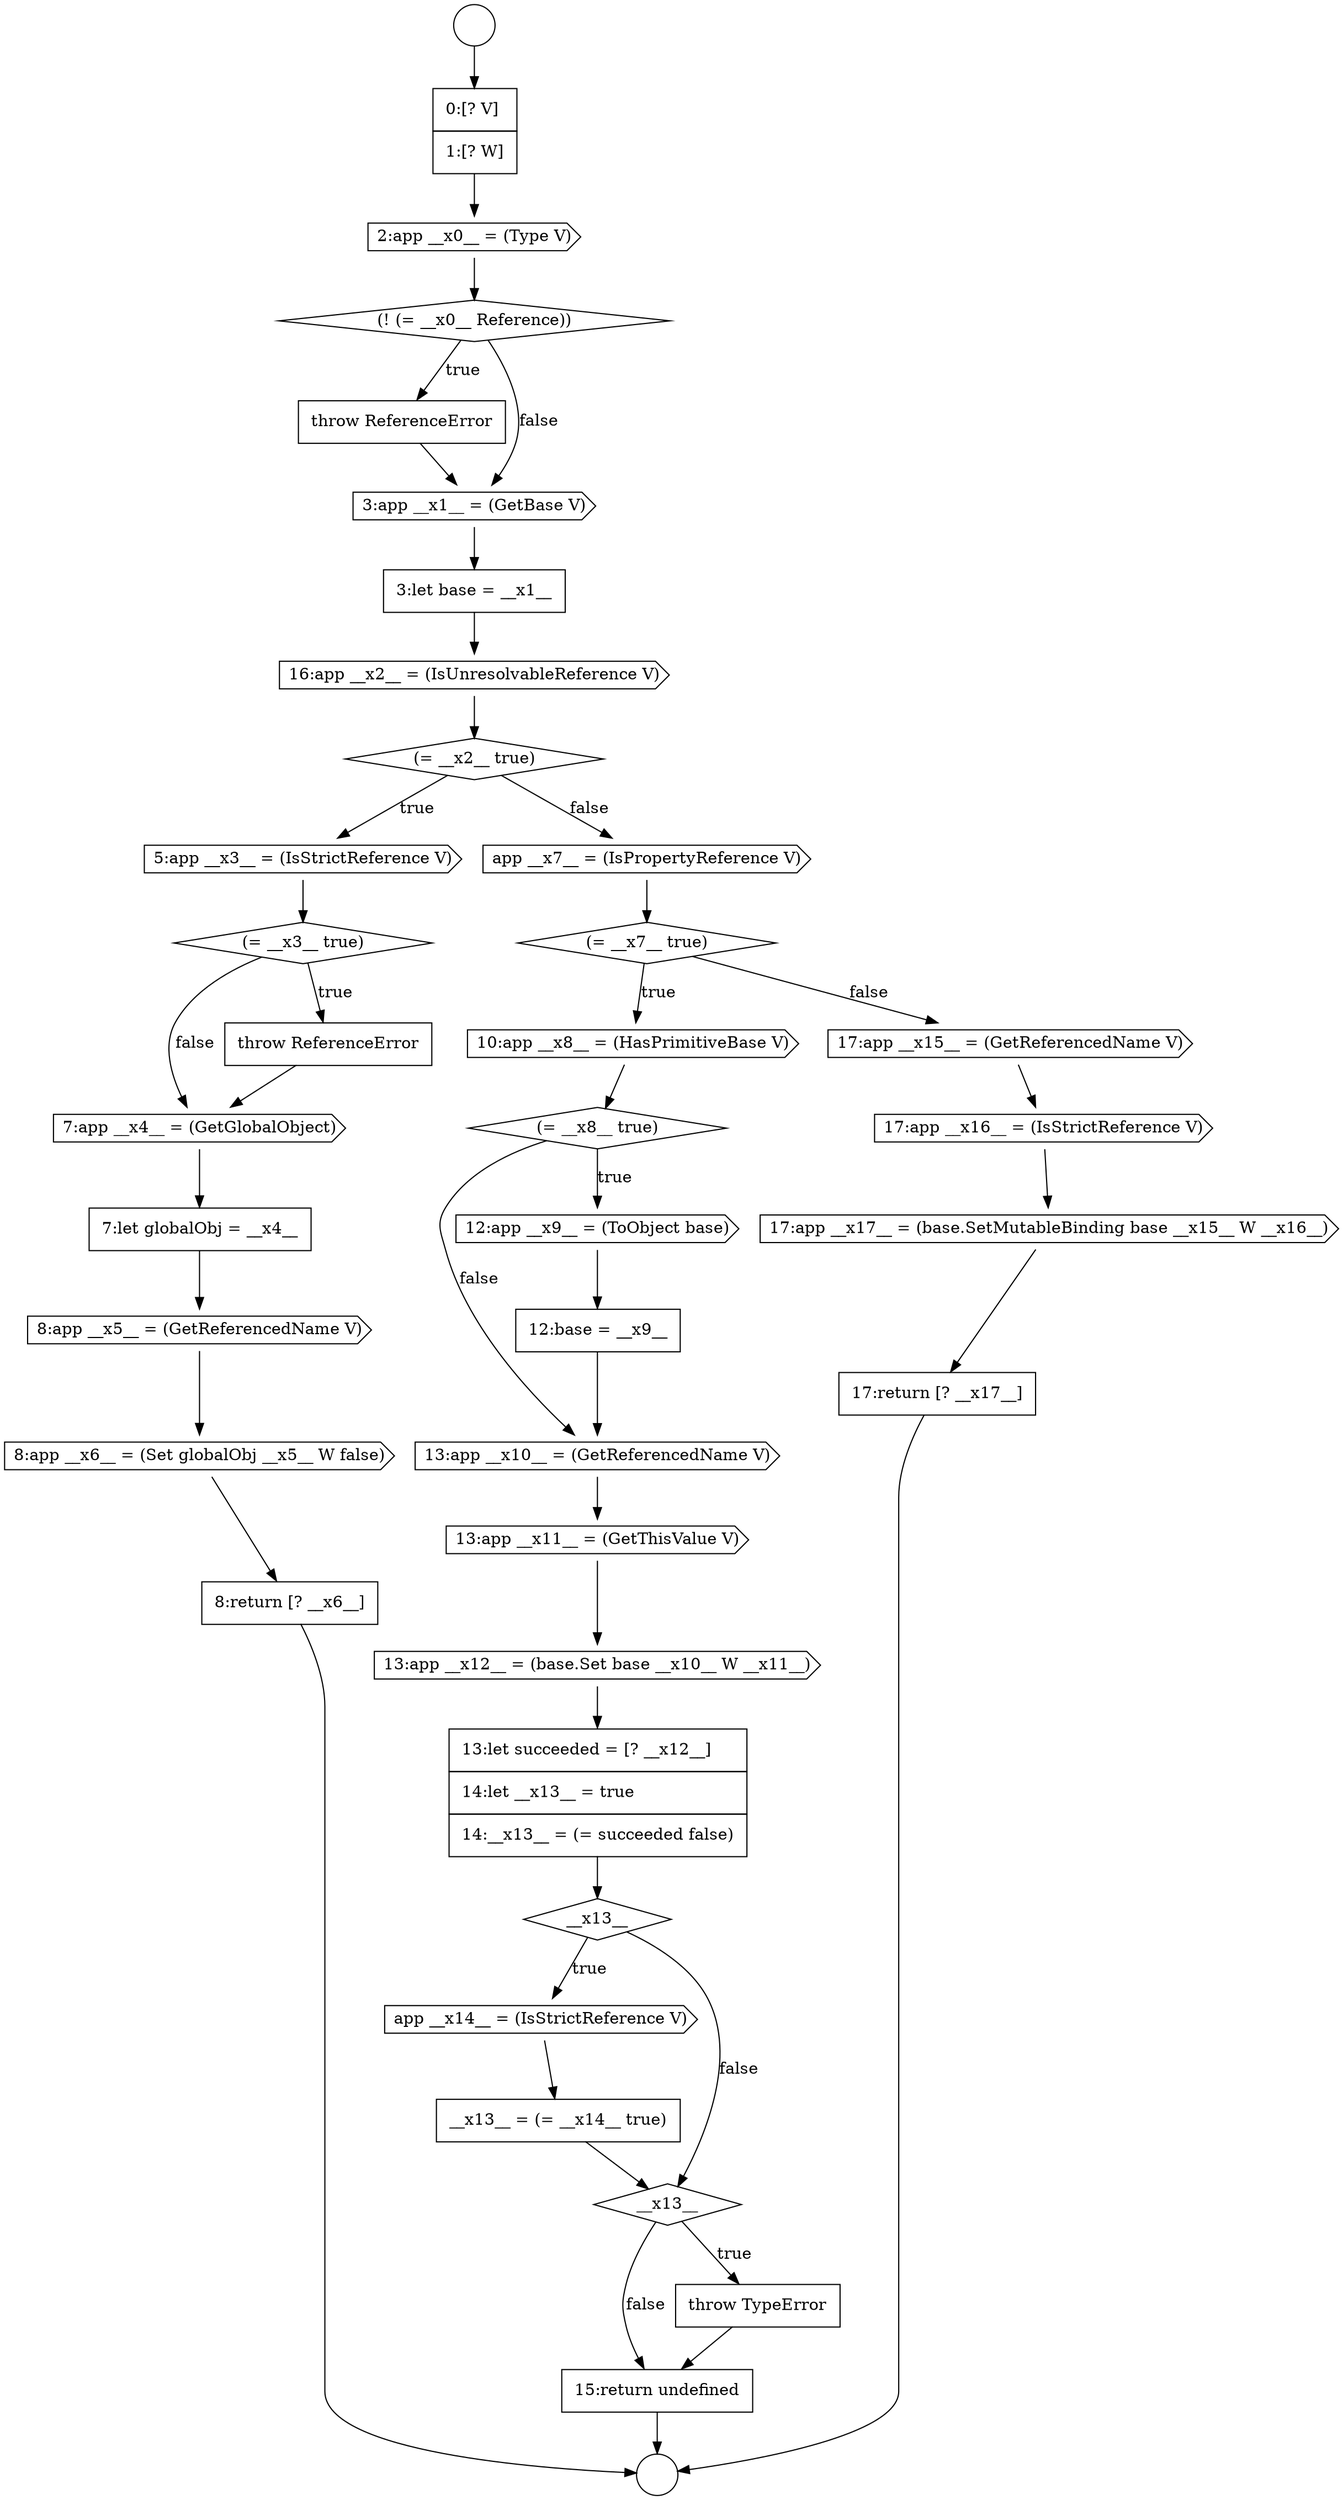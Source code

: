 digraph {
  node0 [shape=circle label=" " color="black" fillcolor="white" style=filled]
  node5 [shape=none, margin=0, label=<<font color="black">
    <table border="0" cellborder="1" cellspacing="0" cellpadding="10">
      <tr><td align="left">throw ReferenceError</td></tr>
    </table>
  </font>> color="black" fillcolor="white" style=filled]
  node10 [shape=cds, label=<<font color="black">5:app __x3__ = (IsStrictReference V)</font>> color="black" fillcolor="white" style=filled]
  node14 [shape=none, margin=0, label=<<font color="black">
    <table border="0" cellborder="1" cellspacing="0" cellpadding="10">
      <tr><td align="left">7:let globalObj = __x4__</td></tr>
    </table>
  </font>> color="black" fillcolor="white" style=filled]
  node1 [shape=circle label=" " color="black" fillcolor="white" style=filled]
  node6 [shape=cds, label=<<font color="black">3:app __x1__ = (GetBase V)</font>> color="black" fillcolor="white" style=filled]
  node9 [shape=diamond, label=<<font color="black">(= __x2__ true)</font>> color="black" fillcolor="white" style=filled]
  node13 [shape=cds, label=<<font color="black">7:app __x4__ = (GetGlobalObject)</font>> color="black" fillcolor="white" style=filled]
  node2 [shape=none, margin=0, label=<<font color="black">
    <table border="0" cellborder="1" cellspacing="0" cellpadding="10">
      <tr><td align="left">0:[? V]</td></tr>
      <tr><td align="left">1:[? W]</td></tr>
    </table>
  </font>> color="black" fillcolor="white" style=filled]
  node12 [shape=none, margin=0, label=<<font color="black">
    <table border="0" cellborder="1" cellspacing="0" cellpadding="10">
      <tr><td align="left">throw ReferenceError</td></tr>
    </table>
  </font>> color="black" fillcolor="white" style=filled]
  node7 [shape=none, margin=0, label=<<font color="black">
    <table border="0" cellborder="1" cellspacing="0" cellpadding="10">
      <tr><td align="left">3:let base = __x1__</td></tr>
    </table>
  </font>> color="black" fillcolor="white" style=filled]
  node18 [shape=cds, label=<<font color="black">app __x7__ = (IsPropertyReference V)</font>> color="black" fillcolor="white" style=filled]
  node11 [shape=diamond, label=<<font color="black">(= __x3__ true)</font>> color="black" fillcolor="white" style=filled]
  node8 [shape=cds, label=<<font color="black">16:app __x2__ = (IsUnresolvableReference V)</font>> color="black" fillcolor="white" style=filled]
  node4 [shape=diamond, label=<<font color="black">(! (= __x0__ Reference))</font>> color="black" fillcolor="white" style=filled]
  node15 [shape=cds, label=<<font color="black">8:app __x5__ = (GetReferencedName V)</font>> color="black" fillcolor="white" style=filled]
  node24 [shape=cds, label=<<font color="black">13:app __x10__ = (GetReferencedName V)</font>> color="black" fillcolor="white" style=filled]
  node37 [shape=none, margin=0, label=<<font color="black">
    <table border="0" cellborder="1" cellspacing="0" cellpadding="10">
      <tr><td align="left">17:return [? __x17__]</td></tr>
    </table>
  </font>> color="black" fillcolor="white" style=filled]
  node25 [shape=cds, label=<<font color="black">13:app __x11__ = (GetThisValue V)</font>> color="black" fillcolor="white" style=filled]
  node20 [shape=cds, label=<<font color="black">10:app __x8__ = (HasPrimitiveBase V)</font>> color="black" fillcolor="white" style=filled]
  node29 [shape=cds, label=<<font color="black">app __x14__ = (IsStrictReference V)</font>> color="black" fillcolor="white" style=filled]
  node28 [shape=diamond, label=<<font color="black">__x13__</font>> color="black" fillcolor="white" style=filled]
  node21 [shape=diamond, label=<<font color="black">(= __x8__ true)</font>> color="black" fillcolor="white" style=filled]
  node33 [shape=none, margin=0, label=<<font color="black">
    <table border="0" cellborder="1" cellspacing="0" cellpadding="10">
      <tr><td align="left">15:return undefined</td></tr>
    </table>
  </font>> color="black" fillcolor="white" style=filled]
  node17 [shape=none, margin=0, label=<<font color="black">
    <table border="0" cellborder="1" cellspacing="0" cellpadding="10">
      <tr><td align="left">8:return [? __x6__]</td></tr>
    </table>
  </font>> color="black" fillcolor="white" style=filled]
  node32 [shape=none, margin=0, label=<<font color="black">
    <table border="0" cellborder="1" cellspacing="0" cellpadding="10">
      <tr><td align="left">throw TypeError</td></tr>
    </table>
  </font>> color="black" fillcolor="white" style=filled]
  node34 [shape=cds, label=<<font color="black">17:app __x15__ = (GetReferencedName V)</font>> color="black" fillcolor="white" style=filled]
  node22 [shape=cds, label=<<font color="black">12:app __x9__ = (ToObject base)</font>> color="black" fillcolor="white" style=filled]
  node27 [shape=none, margin=0, label=<<font color="black">
    <table border="0" cellborder="1" cellspacing="0" cellpadding="10">
      <tr><td align="left">13:let succeeded = [? __x12__]</td></tr>
      <tr><td align="left">14:let __x13__ = true</td></tr>
      <tr><td align="left">14:__x13__ = (= succeeded false)</td></tr>
    </table>
  </font>> color="black" fillcolor="white" style=filled]
  node3 [shape=cds, label=<<font color="black">2:app __x0__ = (Type V)</font>> color="black" fillcolor="white" style=filled]
  node35 [shape=cds, label=<<font color="black">17:app __x16__ = (IsStrictReference V)</font>> color="black" fillcolor="white" style=filled]
  node16 [shape=cds, label=<<font color="black">8:app __x6__ = (Set globalObj __x5__ W false)</font>> color="black" fillcolor="white" style=filled]
  node31 [shape=diamond, label=<<font color="black">__x13__</font>> color="black" fillcolor="white" style=filled]
  node26 [shape=cds, label=<<font color="black">13:app __x12__ = (base.Set base __x10__ W __x11__)</font>> color="black" fillcolor="white" style=filled]
  node23 [shape=none, margin=0, label=<<font color="black">
    <table border="0" cellborder="1" cellspacing="0" cellpadding="10">
      <tr><td align="left">12:base = __x9__</td></tr>
    </table>
  </font>> color="black" fillcolor="white" style=filled]
  node36 [shape=cds, label=<<font color="black">17:app __x17__ = (base.SetMutableBinding base __x15__ W __x16__)</font>> color="black" fillcolor="white" style=filled]
  node30 [shape=none, margin=0, label=<<font color="black">
    <table border="0" cellborder="1" cellspacing="0" cellpadding="10">
      <tr><td align="left">__x13__ = (= __x14__ true)</td></tr>
    </table>
  </font>> color="black" fillcolor="white" style=filled]
  node19 [shape=diamond, label=<<font color="black">(= __x7__ true)</font>> color="black" fillcolor="white" style=filled]
  node29 -> node30 [ color="black"]
  node37 -> node1 [ color="black"]
  node17 -> node1 [ color="black"]
  node11 -> node12 [label=<<font color="black">true</font>> color="black"]
  node11 -> node13 [label=<<font color="black">false</font>> color="black"]
  node12 -> node13 [ color="black"]
  node27 -> node28 [ color="black"]
  node30 -> node31 [ color="black"]
  node28 -> node29 [label=<<font color="black">true</font>> color="black"]
  node28 -> node31 [label=<<font color="black">false</font>> color="black"]
  node10 -> node11 [ color="black"]
  node4 -> node5 [label=<<font color="black">true</font>> color="black"]
  node4 -> node6 [label=<<font color="black">false</font>> color="black"]
  node8 -> node9 [ color="black"]
  node16 -> node17 [ color="black"]
  node32 -> node33 [ color="black"]
  node5 -> node6 [ color="black"]
  node3 -> node4 [ color="black"]
  node7 -> node8 [ color="black"]
  node19 -> node20 [label=<<font color="black">true</font>> color="black"]
  node19 -> node34 [label=<<font color="black">false</font>> color="black"]
  node34 -> node35 [ color="black"]
  node18 -> node19 [ color="black"]
  node2 -> node3 [ color="black"]
  node15 -> node16 [ color="black"]
  node33 -> node1 [ color="black"]
  node13 -> node14 [ color="black"]
  node35 -> node36 [ color="black"]
  node9 -> node10 [label=<<font color="black">true</font>> color="black"]
  node9 -> node18 [label=<<font color="black">false</font>> color="black"]
  node0 -> node2 [ color="black"]
  node36 -> node37 [ color="black"]
  node22 -> node23 [ color="black"]
  node6 -> node7 [ color="black"]
  node23 -> node24 [ color="black"]
  node14 -> node15 [ color="black"]
  node21 -> node22 [label=<<font color="black">true</font>> color="black"]
  node21 -> node24 [label=<<font color="black">false</font>> color="black"]
  node26 -> node27 [ color="black"]
  node25 -> node26 [ color="black"]
  node31 -> node32 [label=<<font color="black">true</font>> color="black"]
  node31 -> node33 [label=<<font color="black">false</font>> color="black"]
  node20 -> node21 [ color="black"]
  node24 -> node25 [ color="black"]
}
